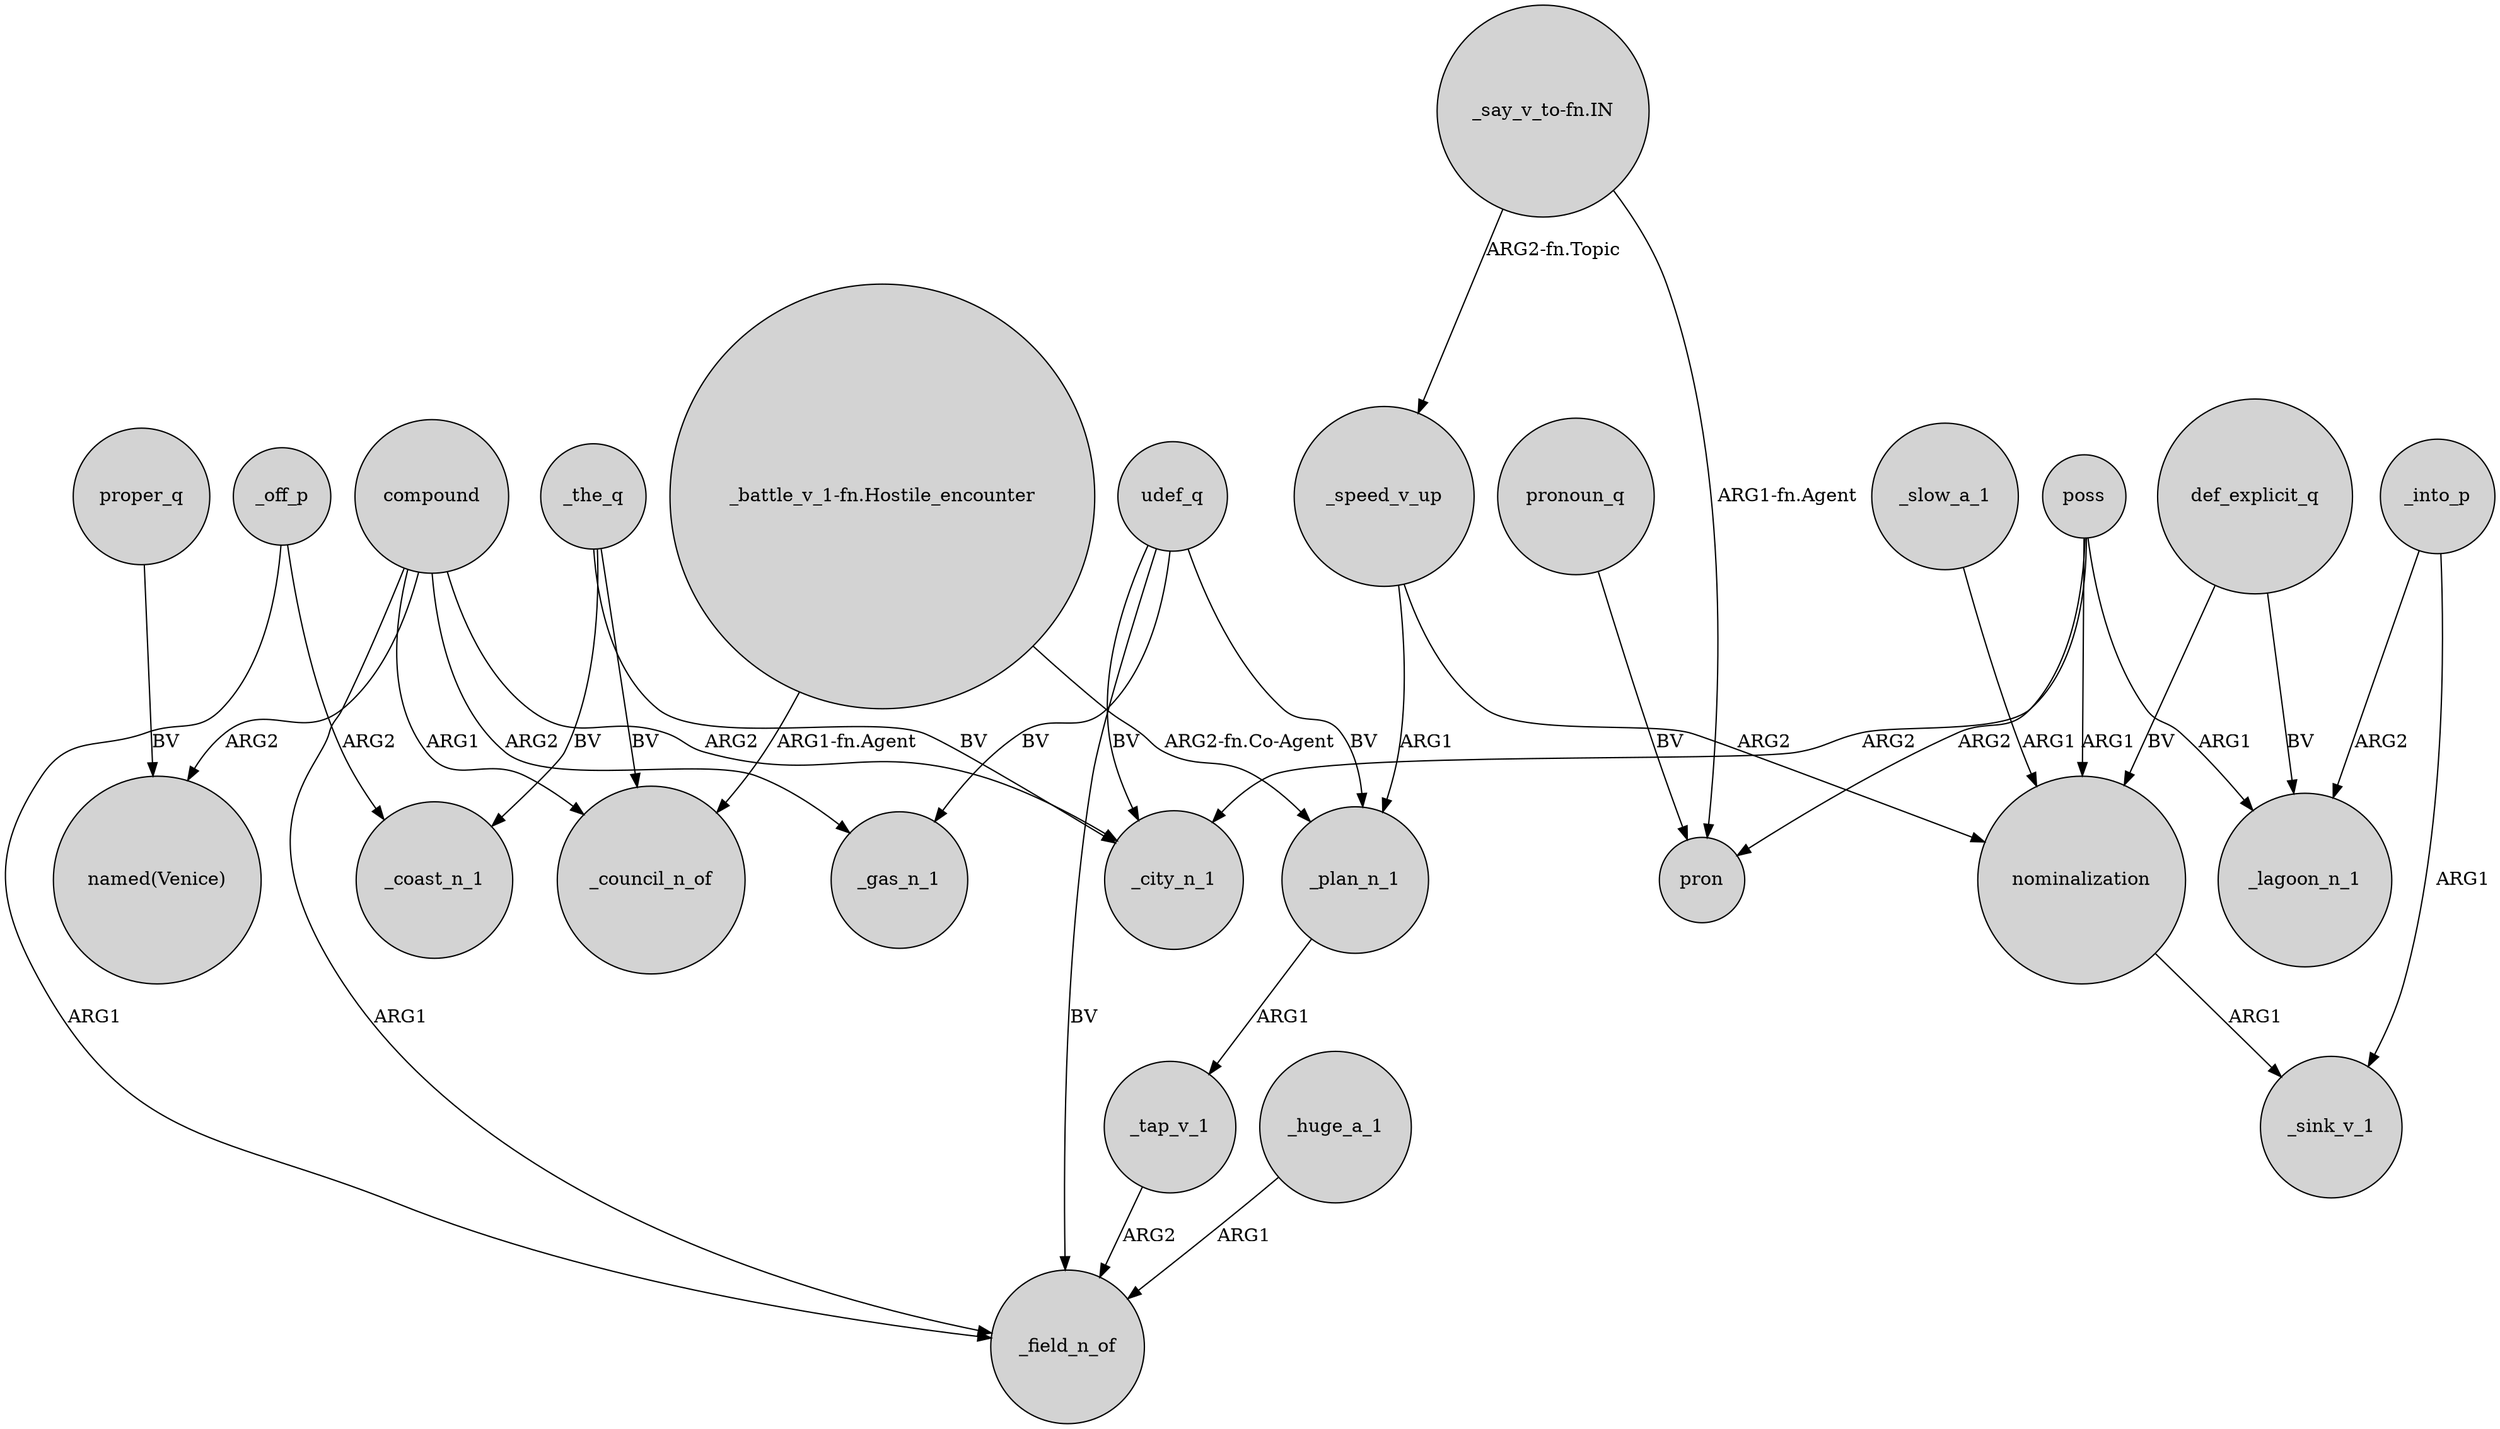 digraph {
	node [shape=circle style=filled]
	compound -> "named(Venice)" [label=ARG2]
	_off_p -> _coast_n_1 [label=ARG2]
	poss -> pron [label=ARG2]
	_tap_v_1 -> _field_n_of [label=ARG2]
	_the_q -> _coast_n_1 [label=BV]
	_speed_v_up -> nominalization [label=ARG2]
	compound -> _city_n_1 [label=ARG2]
	compound -> _gas_n_1 [label=ARG2]
	udef_q -> _field_n_of [label=BV]
	poss -> nominalization [label=ARG1]
	_huge_a_1 -> _field_n_of [label=ARG1]
	udef_q -> _city_n_1 [label=BV]
	poss -> _lagoon_n_1 [label=ARG1]
	def_explicit_q -> _lagoon_n_1 [label=BV]
	pronoun_q -> pron [label=BV]
	compound -> _field_n_of [label=ARG1]
	"_say_v_to-fn.IN" -> _speed_v_up [label="ARG2-fn.Topic"]
	"_battle_v_1-fn.Hostile_encounter" -> _council_n_of [label="ARG1-fn.Agent"]
	_off_p -> _field_n_of [label=ARG1]
	udef_q -> _plan_n_1 [label=BV]
	_plan_n_1 -> _tap_v_1 [label=ARG1]
	_into_p -> _sink_v_1 [label=ARG1]
	udef_q -> _gas_n_1 [label=BV]
	_the_q -> _city_n_1 [label=BV]
	_the_q -> _council_n_of [label=BV]
	_speed_v_up -> _plan_n_1 [label=ARG1]
	"_say_v_to-fn.IN" -> pron [label="ARG1-fn.Agent"]
	def_explicit_q -> nominalization [label=BV]
	"_battle_v_1-fn.Hostile_encounter" -> _plan_n_1 [label="ARG2-fn.Co-Agent"]
	poss -> _city_n_1 [label=ARG2]
	proper_q -> "named(Venice)" [label=BV]
	_into_p -> _lagoon_n_1 [label=ARG2]
	compound -> _council_n_of [label=ARG1]
	_slow_a_1 -> nominalization [label=ARG1]
	nominalization -> _sink_v_1 [label=ARG1]
}
